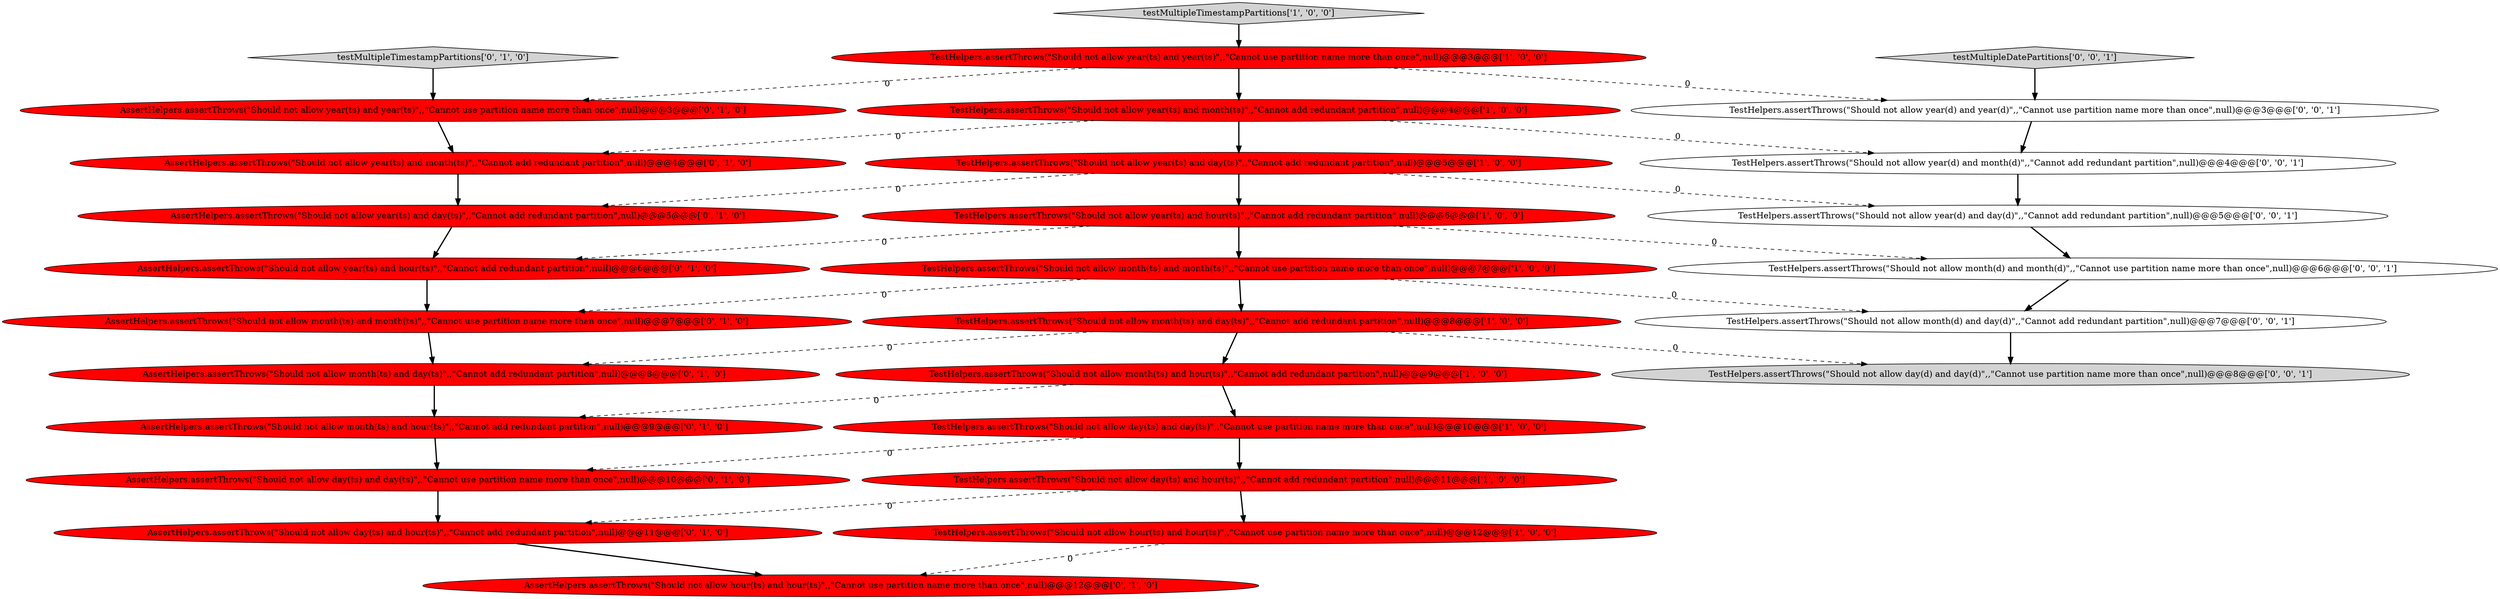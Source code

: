 digraph {
17 [style = filled, label = "AssertHelpers.assertThrows(\"Should not allow hour(ts) and hour(ts)\",,\"Cannot use partition name more than once\",null)@@@12@@@['0', '1', '0']", fillcolor = red, shape = ellipse image = "AAA1AAABBB2BBB"];
5 [style = filled, label = "TestHelpers.assertThrows(\"Should not allow year(ts) and year(ts)\",,\"Cannot use partition name more than once\",null)@@@3@@@['1', '0', '0']", fillcolor = red, shape = ellipse image = "AAA1AAABBB1BBB"];
10 [style = filled, label = "TestHelpers.assertThrows(\"Should not allow hour(ts) and hour(ts)\",,\"Cannot use partition name more than once\",null)@@@12@@@['1', '0', '0']", fillcolor = red, shape = ellipse image = "AAA1AAABBB1BBB"];
24 [style = filled, label = "TestHelpers.assertThrows(\"Should not allow day(d) and day(d)\",,\"Cannot use partition name more than once\",null)@@@8@@@['0', '0', '1']", fillcolor = lightgray, shape = ellipse image = "AAA0AAABBB3BBB"];
8 [style = filled, label = "TestHelpers.assertThrows(\"Should not allow year(ts) and hour(ts)\",,\"Cannot add redundant partition\",null)@@@6@@@['1', '0', '0']", fillcolor = red, shape = ellipse image = "AAA1AAABBB1BBB"];
28 [style = filled, label = "TestHelpers.assertThrows(\"Should not allow year(d) and day(d)\",,\"Cannot add redundant partition\",null)@@@5@@@['0', '0', '1']", fillcolor = white, shape = ellipse image = "AAA0AAABBB3BBB"];
9 [style = filled, label = "testMultipleTimestampPartitions['1', '0', '0']", fillcolor = lightgray, shape = diamond image = "AAA0AAABBB1BBB"];
26 [style = filled, label = "TestHelpers.assertThrows(\"Should not allow month(d) and month(d)\",,\"Cannot use partition name more than once\",null)@@@6@@@['0', '0', '1']", fillcolor = white, shape = ellipse image = "AAA0AAABBB3BBB"];
3 [style = filled, label = "TestHelpers.assertThrows(\"Should not allow month(ts) and month(ts)\",,\"Cannot use partition name more than once\",null)@@@7@@@['1', '0', '0']", fillcolor = red, shape = ellipse image = "AAA1AAABBB1BBB"];
21 [style = filled, label = "AssertHelpers.assertThrows(\"Should not allow day(ts) and day(ts)\",,\"Cannot use partition name more than once\",null)@@@10@@@['0', '1', '0']", fillcolor = red, shape = ellipse image = "AAA1AAABBB2BBB"];
27 [style = filled, label = "testMultipleDatePartitions['0', '0', '1']", fillcolor = lightgray, shape = diamond image = "AAA0AAABBB3BBB"];
2 [style = filled, label = "TestHelpers.assertThrows(\"Should not allow year(ts) and day(ts)\",,\"Cannot add redundant partition\",null)@@@5@@@['1', '0', '0']", fillcolor = red, shape = ellipse image = "AAA1AAABBB1BBB"];
22 [style = filled, label = "TestHelpers.assertThrows(\"Should not allow month(d) and day(d)\",,\"Cannot add redundant partition\",null)@@@7@@@['0', '0', '1']", fillcolor = white, shape = ellipse image = "AAA0AAABBB3BBB"];
11 [style = filled, label = "AssertHelpers.assertThrows(\"Should not allow month(ts) and hour(ts)\",,\"Cannot add redundant partition\",null)@@@9@@@['0', '1', '0']", fillcolor = red, shape = ellipse image = "AAA1AAABBB2BBB"];
14 [style = filled, label = "AssertHelpers.assertThrows(\"Should not allow day(ts) and hour(ts)\",,\"Cannot add redundant partition\",null)@@@11@@@['0', '1', '0']", fillcolor = red, shape = ellipse image = "AAA1AAABBB2BBB"];
12 [style = filled, label = "AssertHelpers.assertThrows(\"Should not allow month(ts) and month(ts)\",,\"Cannot use partition name more than once\",null)@@@7@@@['0', '1', '0']", fillcolor = red, shape = ellipse image = "AAA1AAABBB2BBB"];
18 [style = filled, label = "AssertHelpers.assertThrows(\"Should not allow year(ts) and year(ts)\",,\"Cannot use partition name more than once\",null)@@@3@@@['0', '1', '0']", fillcolor = red, shape = ellipse image = "AAA1AAABBB2BBB"];
23 [style = filled, label = "TestHelpers.assertThrows(\"Should not allow year(d) and year(d)\",,\"Cannot use partition name more than once\",null)@@@3@@@['0', '0', '1']", fillcolor = white, shape = ellipse image = "AAA0AAABBB3BBB"];
1 [style = filled, label = "TestHelpers.assertThrows(\"Should not allow day(ts) and hour(ts)\",,\"Cannot add redundant partition\",null)@@@11@@@['1', '0', '0']", fillcolor = red, shape = ellipse image = "AAA1AAABBB1BBB"];
13 [style = filled, label = "AssertHelpers.assertThrows(\"Should not allow month(ts) and day(ts)\",,\"Cannot add redundant partition\",null)@@@8@@@['0', '1', '0']", fillcolor = red, shape = ellipse image = "AAA1AAABBB2BBB"];
15 [style = filled, label = "testMultipleTimestampPartitions['0', '1', '0']", fillcolor = lightgray, shape = diamond image = "AAA0AAABBB2BBB"];
25 [style = filled, label = "TestHelpers.assertThrows(\"Should not allow year(d) and month(d)\",,\"Cannot add redundant partition\",null)@@@4@@@['0', '0', '1']", fillcolor = white, shape = ellipse image = "AAA0AAABBB3BBB"];
20 [style = filled, label = "AssertHelpers.assertThrows(\"Should not allow year(ts) and day(ts)\",,\"Cannot add redundant partition\",null)@@@5@@@['0', '1', '0']", fillcolor = red, shape = ellipse image = "AAA1AAABBB2BBB"];
4 [style = filled, label = "TestHelpers.assertThrows(\"Should not allow month(ts) and hour(ts)\",,\"Cannot add redundant partition\",null)@@@9@@@['1', '0', '0']", fillcolor = red, shape = ellipse image = "AAA1AAABBB1BBB"];
6 [style = filled, label = "TestHelpers.assertThrows(\"Should not allow year(ts) and month(ts)\",,\"Cannot add redundant partition\",null)@@@4@@@['1', '0', '0']", fillcolor = red, shape = ellipse image = "AAA1AAABBB1BBB"];
16 [style = filled, label = "AssertHelpers.assertThrows(\"Should not allow year(ts) and month(ts)\",,\"Cannot add redundant partition\",null)@@@4@@@['0', '1', '0']", fillcolor = red, shape = ellipse image = "AAA1AAABBB2BBB"];
0 [style = filled, label = "TestHelpers.assertThrows(\"Should not allow day(ts) and day(ts)\",,\"Cannot use partition name more than once\",null)@@@10@@@['1', '0', '0']", fillcolor = red, shape = ellipse image = "AAA1AAABBB1BBB"];
19 [style = filled, label = "AssertHelpers.assertThrows(\"Should not allow year(ts) and hour(ts)\",,\"Cannot add redundant partition\",null)@@@6@@@['0', '1', '0']", fillcolor = red, shape = ellipse image = "AAA1AAABBB2BBB"];
7 [style = filled, label = "TestHelpers.assertThrows(\"Should not allow month(ts) and day(ts)\",,\"Cannot add redundant partition\",null)@@@8@@@['1', '0', '0']", fillcolor = red, shape = ellipse image = "AAA1AAABBB1BBB"];
8->19 [style = dashed, label="0"];
23->25 [style = bold, label=""];
25->28 [style = bold, label=""];
2->20 [style = dashed, label="0"];
19->12 [style = bold, label=""];
1->14 [style = dashed, label="0"];
5->23 [style = dashed, label="0"];
11->21 [style = bold, label=""];
8->3 [style = bold, label=""];
14->17 [style = bold, label=""];
28->26 [style = bold, label=""];
3->22 [style = dashed, label="0"];
7->4 [style = bold, label=""];
5->18 [style = dashed, label="0"];
13->11 [style = bold, label=""];
15->18 [style = bold, label=""];
26->22 [style = bold, label=""];
4->0 [style = bold, label=""];
6->2 [style = bold, label=""];
12->13 [style = bold, label=""];
6->16 [style = dashed, label="0"];
3->12 [style = dashed, label="0"];
5->6 [style = bold, label=""];
6->25 [style = dashed, label="0"];
3->7 [style = bold, label=""];
7->24 [style = dashed, label="0"];
0->21 [style = dashed, label="0"];
0->1 [style = bold, label=""];
2->28 [style = dashed, label="0"];
7->13 [style = dashed, label="0"];
10->17 [style = dashed, label="0"];
9->5 [style = bold, label=""];
27->23 [style = bold, label=""];
22->24 [style = bold, label=""];
4->11 [style = dashed, label="0"];
20->19 [style = bold, label=""];
1->10 [style = bold, label=""];
16->20 [style = bold, label=""];
2->8 [style = bold, label=""];
21->14 [style = bold, label=""];
8->26 [style = dashed, label="0"];
18->16 [style = bold, label=""];
}
